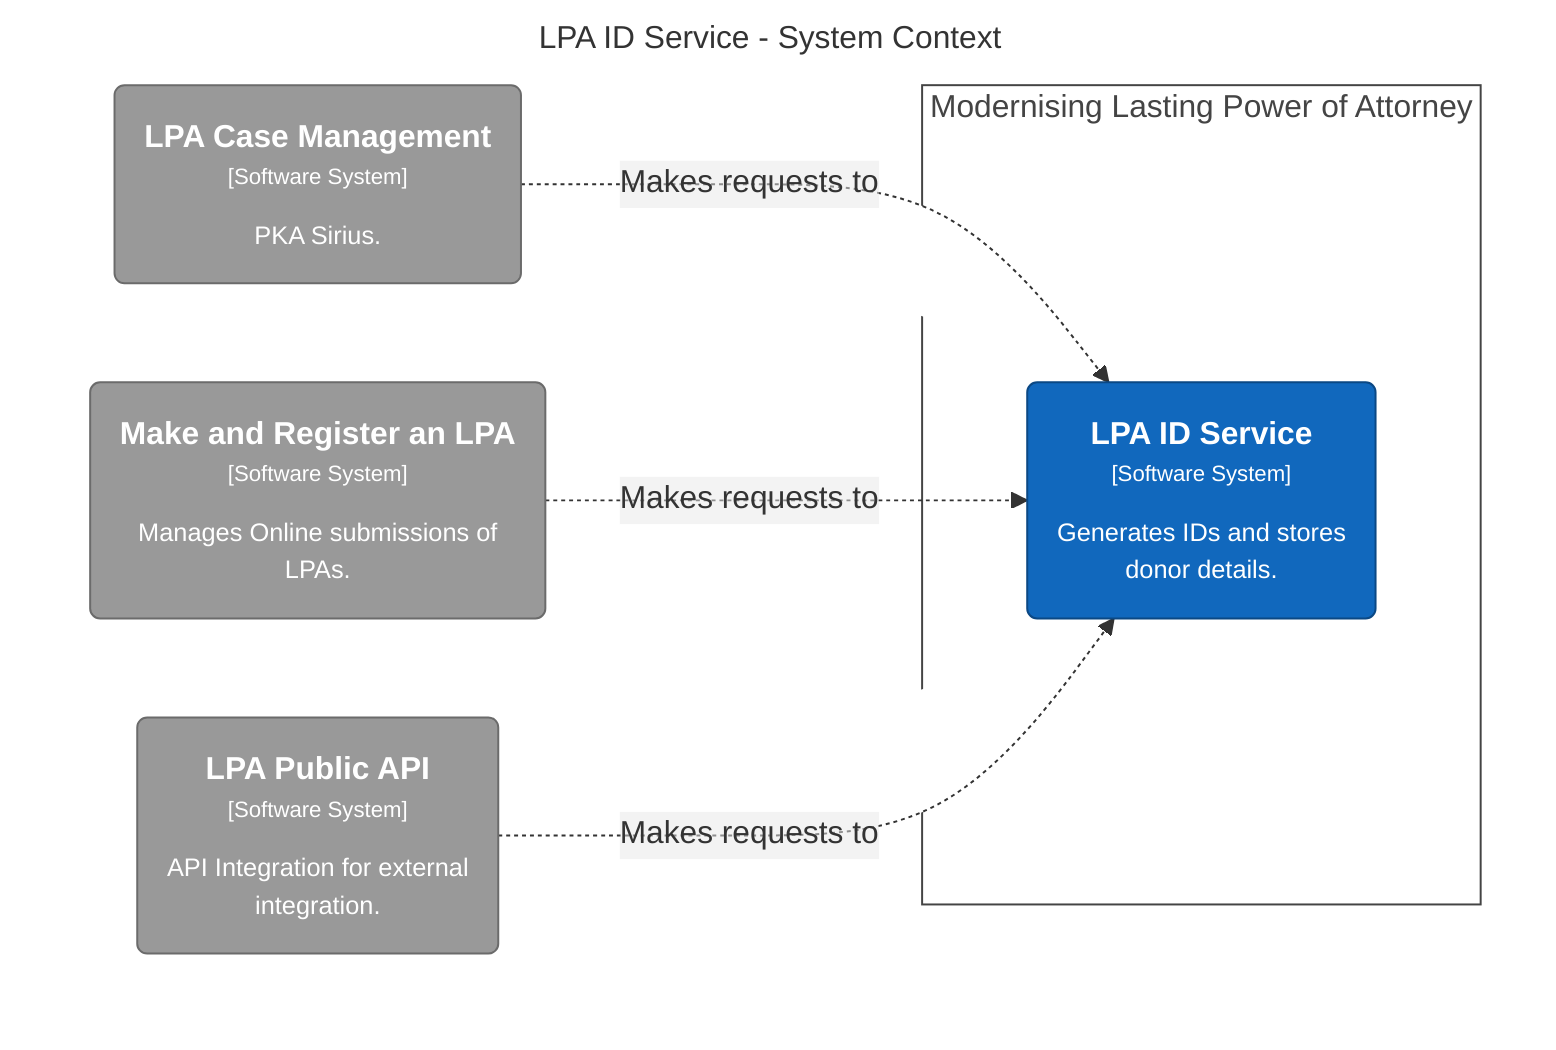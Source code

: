 graph TB
  linkStyle default fill:#ffffff

  subgraph diagram [LPA ID Service - System Context]
    style diagram fill:#ffffff,stroke:#ffffff

    subgraph enterprise [Modernising Lasting Power of Attorney]
      style enterprise fill:#ffffff,stroke:#444444,color:#444444

      7("<div style='font-weight: bold'>LPA ID Service</div><div style='font-size: 70%; margin-top: 0px'>[Software System]</div><div style='font-size: 80%; margin-top:10px'>Generates IDs and stores<br />donor details.</div>")
      style 7 fill:#1168bd,stroke:#0b4884,color:#ffffff
    end

    4("<div style='font-weight: bold'>LPA Case Management</div><div style='font-size: 70%; margin-top: 0px'>[Software System]</div><div style='font-size: 80%; margin-top:10px'>PKA Sirius.</div>")
    style 4 fill:#999999,stroke:#6b6b6b,color:#ffffff
    5("<div style='font-weight: bold'>Make and Register an LPA</div><div style='font-size: 70%; margin-top: 0px'>[Software System]</div><div style='font-size: 80%; margin-top:10px'>Manages Online submissions of<br />LPAs.</div>")
    style 5 fill:#999999,stroke:#6b6b6b,color:#ffffff
    6("<div style='font-weight: bold'>LPA Public API</div><div style='font-size: 70%; margin-top: 0px'>[Software System]</div><div style='font-size: 80%; margin-top:10px'>API Integration for external<br />integration.</div>")
    style 6 fill:#999999,stroke:#6b6b6b,color:#ffffff

    4-. "<div>Makes requests to</div><div style='font-size: 70%'></div>" .->7
    5-. "<div>Makes requests to</div><div style='font-size: 70%'></div>" .->7
    6-. "<div>Makes requests to</div><div style='font-size: 70%'></div>" .->7
  end